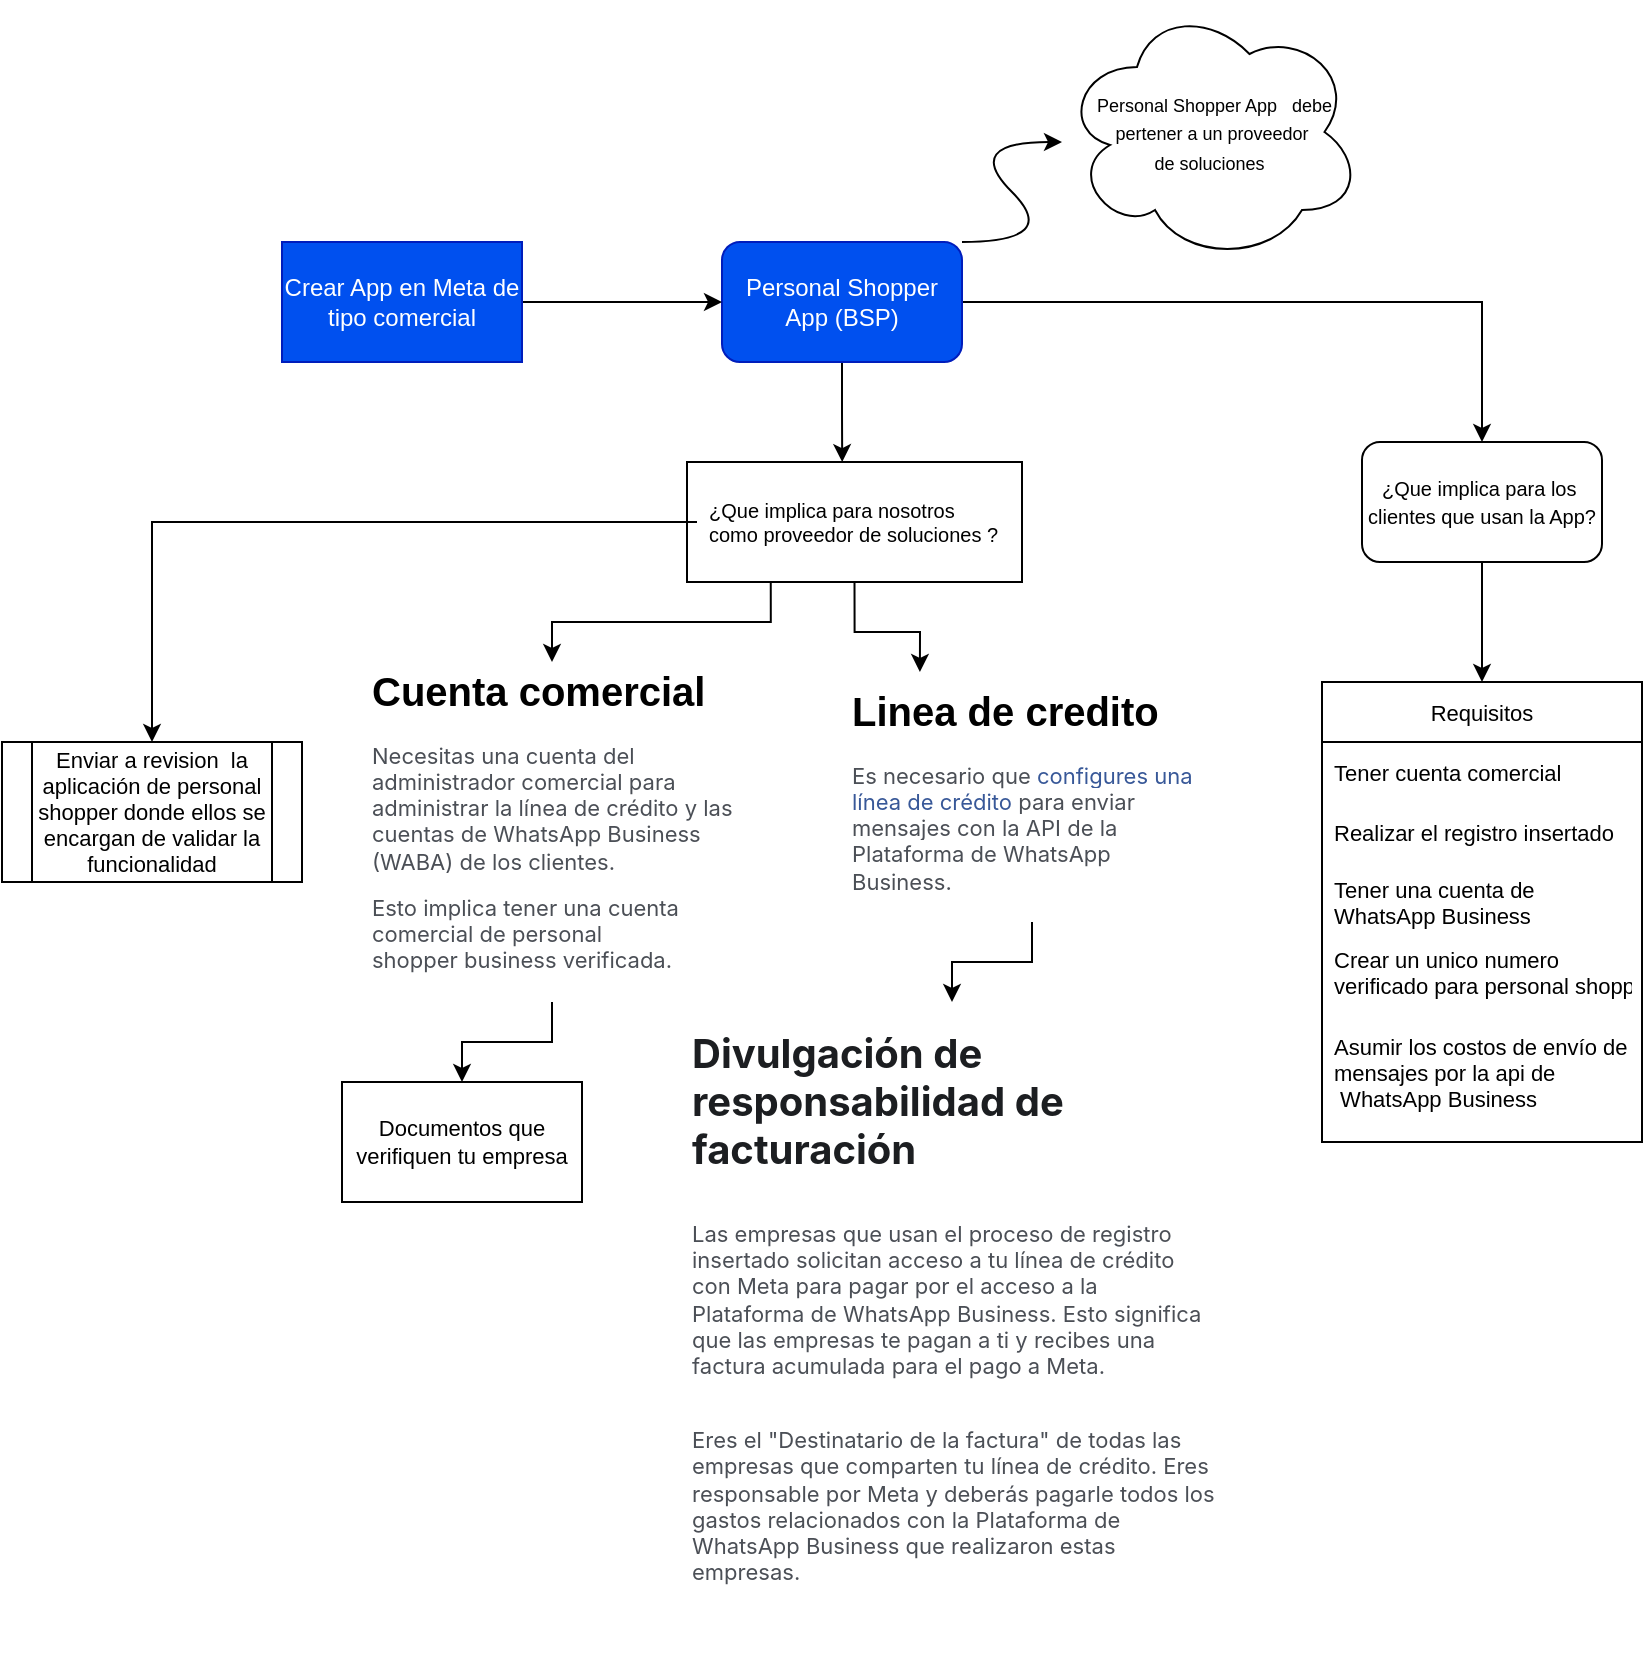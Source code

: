 <mxfile version="20.3.7" type="github">
  <diagram id="axkLbB_9V_NQQJHjQyQw" name="Página-1">
    <mxGraphModel dx="1702" dy="536" grid="1" gridSize="10" guides="1" tooltips="1" connect="1" arrows="1" fold="1" page="1" pageScale="1" pageWidth="827" pageHeight="1169" math="0" shadow="0">
      <root>
        <mxCell id="0" />
        <mxCell id="1" parent="0" />
        <mxCell id="kartLjXS2_xHecWkAKwR-21" style="edgeStyle=orthogonalEdgeStyle;rounded=0;orthogonalLoop=1;jettySize=auto;html=1;exitX=0.5;exitY=1;exitDx=0;exitDy=0;fontSize=10;" parent="1" source="kartLjXS2_xHecWkAKwR-2" edge="1">
          <mxGeometry relative="1" as="geometry">
            <mxPoint x="400.1" y="270.054" as="targetPoint" />
          </mxGeometry>
        </mxCell>
        <mxCell id="Y-nHlkq6my1EhL4j1iQC-20" style="edgeStyle=orthogonalEdgeStyle;rounded=0;orthogonalLoop=1;jettySize=auto;html=1;fontSize=11;" edge="1" parent="1" source="kartLjXS2_xHecWkAKwR-2" target="Y-nHlkq6my1EhL4j1iQC-1">
          <mxGeometry relative="1" as="geometry" />
        </mxCell>
        <mxCell id="kartLjXS2_xHecWkAKwR-2" value="Personal Shopper App (BSP)" style="rounded=1;whiteSpace=wrap;html=1;fillColor=#0050ef;fontColor=#ffffff;strokeColor=#001DBC;" parent="1" vertex="1">
          <mxGeometry x="340" y="160" width="120" height="60" as="geometry" />
        </mxCell>
        <mxCell id="kartLjXS2_xHecWkAKwR-7" style="edgeStyle=orthogonalEdgeStyle;rounded=0;orthogonalLoop=1;jettySize=auto;html=1;exitX=1;exitY=0.5;exitDx=0;exitDy=0;" parent="1" source="kartLjXS2_xHecWkAKwR-4" target="kartLjXS2_xHecWkAKwR-2" edge="1">
          <mxGeometry relative="1" as="geometry" />
        </mxCell>
        <mxCell id="kartLjXS2_xHecWkAKwR-4" value="Crear App en Meta de tipo comercial" style="rounded=0;whiteSpace=wrap;html=1;fillColor=#0050ef;fontColor=#ffffff;strokeColor=#001DBC;" parent="1" vertex="1">
          <mxGeometry x="120" y="160" width="120" height="60" as="geometry" />
        </mxCell>
        <mxCell id="kartLjXS2_xHecWkAKwR-14" value="" style="curved=1;endArrow=classic;html=1;rounded=0;fontSize=12;" parent="1" edge="1">
          <mxGeometry width="50" height="50" relative="1" as="geometry">
            <mxPoint x="460" y="160" as="sourcePoint" />
            <mxPoint x="510" y="110" as="targetPoint" />
            <Array as="points">
              <mxPoint x="510" y="160" />
              <mxPoint x="460" y="110" />
            </Array>
          </mxGeometry>
        </mxCell>
        <mxCell id="kartLjXS2_xHecWkAKwR-16" value="&lt;div style=&quot;&quot;&gt;&lt;span style=&quot;font-size: 9px; white-space: pre;&quot;&gt; &lt;/span&gt;&lt;span style=&quot;font-size: 9px;&quot;&gt;Personal Shopper App &lt;/span&gt;&lt;span style=&quot;font-size: 9px; white-space: pre;&quot;&gt;  &lt;/span&gt;&lt;span style=&quot;font-size: 9px;&quot;&gt;debe pertener a un proveedor de&amp;nbsp;&lt;/span&gt;&lt;span style=&quot;font-size: 9px;&quot;&gt;soluciones&amp;nbsp;&lt;/span&gt;&lt;/div&gt;" style="ellipse;shape=cloud;whiteSpace=wrap;html=1;fontSize=12;align=center;" parent="1" vertex="1">
          <mxGeometry x="510" y="40" width="150" height="130" as="geometry" />
        </mxCell>
        <mxCell id="kartLjXS2_xHecWkAKwR-30" style="edgeStyle=orthogonalEdgeStyle;rounded=0;orthogonalLoop=1;jettySize=auto;html=1;exitX=0.5;exitY=1;exitDx=0;exitDy=0;entryX=0.205;entryY=-0.042;entryDx=0;entryDy=0;entryPerimeter=0;fontSize=11;" parent="1" source="kartLjXS2_xHecWkAKwR-24" target="kartLjXS2_xHecWkAKwR-27" edge="1">
          <mxGeometry relative="1" as="geometry" />
        </mxCell>
        <mxCell id="kartLjXS2_xHecWkAKwR-31" style="edgeStyle=orthogonalEdgeStyle;rounded=0;orthogonalLoop=1;jettySize=auto;html=1;exitX=0.25;exitY=1;exitDx=0;exitDy=0;fontSize=11;" parent="1" source="kartLjXS2_xHecWkAKwR-24" target="kartLjXS2_xHecWkAKwR-26" edge="1">
          <mxGeometry relative="1" as="geometry" />
        </mxCell>
        <mxCell id="kartLjXS2_xHecWkAKwR-24" value="" style="whiteSpace=wrap;html=1;fontSize=10;" parent="1" vertex="1">
          <mxGeometry x="322.5" y="270" width="167.5" height="60" as="geometry" />
        </mxCell>
        <mxCell id="Y-nHlkq6my1EhL4j1iQC-25" style="edgeStyle=orthogonalEdgeStyle;rounded=0;orthogonalLoop=1;jettySize=auto;html=1;exitX=0;exitY=0.5;exitDx=0;exitDy=0;fontSize=11;" edge="1" parent="1" source="kartLjXS2_xHecWkAKwR-22" target="Y-nHlkq6my1EhL4j1iQC-26">
          <mxGeometry relative="1" as="geometry">
            <mxPoint x="70" y="440" as="targetPoint" />
          </mxGeometry>
        </mxCell>
        <mxCell id="kartLjXS2_xHecWkAKwR-22" value="¿Que implica para nosotros &#xa;como proveedor de soluciones ?" style="text;strokeColor=none;fillColor=none;align=left;verticalAlign=middle;spacingLeft=4;spacingRight=4;overflow=hidden;points=[[0,0.5],[1,0.5]];portConstraint=eastwest;rotatable=0;fontSize=10;" parent="1" vertex="1">
          <mxGeometry x="327.5" y="280" width="162.5" height="40" as="geometry" />
        </mxCell>
        <mxCell id="Y-nHlkq6my1EhL4j1iQC-24" value="" style="edgeStyle=orthogonalEdgeStyle;rounded=0;orthogonalLoop=1;jettySize=auto;html=1;fontSize=11;" edge="1" parent="1" source="kartLjXS2_xHecWkAKwR-26" target="Y-nHlkq6my1EhL4j1iQC-23">
          <mxGeometry relative="1" as="geometry" />
        </mxCell>
        <mxCell id="kartLjXS2_xHecWkAKwR-26" value="&lt;h1&gt;Cuenta comercial&lt;/h1&gt;&lt;p&gt;&lt;span style=&quot;caret-color: rgb(75, 79, 86); color: rgb(75, 79, 86); font-family: &amp;quot;Graphik LCG Web&amp;quot;, &amp;quot;Graphik Arabic Web Regular&amp;quot;, -apple-system, BlinkMacSystemFont, &amp;quot;Helvetica Neue&amp;quot;, Helvetica, Arial, &amp;quot;Lucida Grande&amp;quot;, sans-serif; background-color: rgb(255, 255, 255);&quot;&gt;&lt;font style=&quot;font-size: 11px;&quot;&gt;Necesitas una cuenta del administrador comercial para administrar la línea de crédito y las cuentas de WhatsApp Business (WABA) de los clientes.&lt;/font&gt;&lt;/span&gt;&lt;br&gt;&lt;/p&gt;&lt;p&gt;&lt;span style=&quot;background-color: rgb(255, 255, 255);&quot;&gt;&lt;font&gt;&lt;font face=&quot;Graphik LCG Web, Graphik Arabic Web Regular, -apple-system, BlinkMacSystemFont, Helvetica Neue, Helvetica, Arial, Lucida Grande, sans-serif&quot; color=&quot;#4b4f56&quot;&gt;&lt;span style=&quot;caret-color: rgb(75, 79, 86); font-size: 11px;&quot;&gt;Esto implica tener una cuenta comercial de personal shopper&amp;nbsp;business verificada.&lt;/span&gt;&lt;/font&gt;&lt;/font&gt;&lt;/span&gt;&lt;/p&gt;" style="text;html=1;strokeColor=none;fillColor=none;spacing=5;spacingTop=-20;whiteSpace=wrap;overflow=hidden;rounded=0;fontSize=10;" parent="1" vertex="1">
          <mxGeometry x="160" y="370" width="190" height="170" as="geometry" />
        </mxCell>
        <mxCell id="kartLjXS2_xHecWkAKwR-34" value="" style="edgeStyle=orthogonalEdgeStyle;rounded=0;orthogonalLoop=1;jettySize=auto;html=1;fontSize=11;" parent="1" source="kartLjXS2_xHecWkAKwR-27" target="kartLjXS2_xHecWkAKwR-33" edge="1">
          <mxGeometry relative="1" as="geometry" />
        </mxCell>
        <mxCell id="kartLjXS2_xHecWkAKwR-27" value="&lt;h1&gt;Linea de credito&lt;/h1&gt;&lt;p style=&quot;font-size: 11px;&quot;&gt;&lt;span style=&quot;caret-color: rgb(75, 79, 86); color: rgb(75, 79, 86); font-family: &amp;quot;Graphik LCG Web&amp;quot;, &amp;quot;Graphik Arabic Web Regular&amp;quot;, -apple-system, BlinkMacSystemFont, &amp;quot;Helvetica Neue&amp;quot;, Helvetica, Arial, &amp;quot;Lucida Grande&amp;quot;, sans-serif; background-color: rgb(255, 255, 255);&quot;&gt;Es necesario que&amp;nbsp;&lt;/span&gt;&lt;a style=&quot;color: rgb(56, 88, 152); cursor: pointer; text-decoration: none; font-family: &amp;quot;Graphik LCG Web&amp;quot;, &amp;quot;Graphik Arabic Web Regular&amp;quot;, -apple-system, BlinkMacSystemFont, &amp;quot;Helvetica Neue&amp;quot;, Helvetica, Arial, &amp;quot;Lucida Grande&amp;quot;, sans-serif;&quot; href=&quot;https://www.facebook.com/business/help/1684730811624773?id=2129163877102343&quot;&gt;configures una línea de crédito&lt;/a&gt;&lt;span style=&quot;caret-color: rgb(75, 79, 86); color: rgb(75, 79, 86); font-family: &amp;quot;Graphik LCG Web&amp;quot;, &amp;quot;Graphik Arabic Web Regular&amp;quot;, -apple-system, BlinkMacSystemFont, &amp;quot;Helvetica Neue&amp;quot;, Helvetica, Arial, &amp;quot;Lucida Grande&amp;quot;, sans-serif; background-color: rgb(255, 255, 255);&quot;&gt;&amp;nbsp;para enviar mensajes con la API de la Plataforma de WhatsApp Business.&lt;/span&gt;&lt;br&gt;&lt;/p&gt;&lt;p style=&quot;font-size: 11px;&quot;&gt;&lt;span style=&quot;caret-color: rgb(75, 79, 86); color: rgb(75, 79, 86); font-family: &amp;quot;Graphik LCG Web&amp;quot;, &amp;quot;Graphik Arabic Web Regular&amp;quot;, -apple-system, BlinkMacSystemFont, &amp;quot;Helvetica Neue&amp;quot;, Helvetica, Arial, &amp;quot;Lucida Grande&amp;quot;, sans-serif; background-color: rgb(255, 255, 255);&quot;&gt;&lt;br&gt;&lt;/span&gt;&lt;/p&gt;" style="text;html=1;strokeColor=none;fillColor=none;spacing=5;spacingTop=-20;whiteSpace=wrap;overflow=hidden;rounded=0;fontSize=10;" parent="1" vertex="1">
          <mxGeometry x="400" y="380" width="190" height="120" as="geometry" />
        </mxCell>
        <mxCell id="kartLjXS2_xHecWkAKwR-33" value="&lt;h2 style=&quot;color: rgb(28, 30, 33); font-size: 20px; margin: 24px 0px; padding: 0px; line-height: 24px; font-family: &amp;quot;Graphik LCG Web&amp;quot;, &amp;quot;Graphik Arabic Web Regular&amp;quot;, -apple-system, BlinkMacSystemFont, &amp;quot;Helvetica Neue&amp;quot;, Helvetica, Arial, &amp;quot;Lucida Grande&amp;quot;, sans-serif;&quot; id=&quot;divulgaci-n-de-responsabilidad-de-facturaci-n&quot;&gt;Divulgación de responsabilidad de facturación&lt;/h2&gt;&lt;p style=&quot;margin: 0px 0px 24px; caret-color: rgb(75, 79, 86); color: rgb(75, 79, 86); font-family: &amp;quot;Graphik LCG Web&amp;quot;, &amp;quot;Graphik Arabic Web Regular&amp;quot;, -apple-system, BlinkMacSystemFont, &amp;quot;Helvetica Neue&amp;quot;, Helvetica, Arial, &amp;quot;Lucida Grande&amp;quot;, sans-serif;&quot;&gt;&lt;font style=&quot;font-size: 11px;&quot;&gt;Las empresas que usan el proceso de registro insertado solicitan acceso a tu línea de crédito con Meta para pagar por el acceso a la Plataforma de WhatsApp Business.&amp;nbsp;Esto significa que las empresas te pagan a ti y recibes una factura acumulada para el pago a Meta.&lt;/font&gt;&lt;/p&gt;&lt;p style=&quot;margin: 0px 0px 24px; caret-color: rgb(75, 79, 86); color: rgb(75, 79, 86); font-family: &amp;quot;Graphik LCG Web&amp;quot;, &amp;quot;Graphik Arabic Web Regular&amp;quot;, -apple-system, BlinkMacSystemFont, &amp;quot;Helvetica Neue&amp;quot;, Helvetica, Arial, &amp;quot;Lucida Grande&amp;quot;, sans-serif;&quot;&gt;&lt;font style=&quot;font-size: 11px;&quot;&gt;Eres el &quot;Destinatario de la factura&quot; de todas las empresas que comparten tu línea de crédito. Eres responsable por Meta y deberás pagarle todos los gastos relacionados con la Plataforma de WhatsApp Business que realizaron estas empresas.&lt;/font&gt;&lt;/p&gt;" style="text;html=1;strokeColor=none;fillColor=none;spacing=5;spacingTop=-20;whiteSpace=wrap;overflow=hidden;rounded=0;fontSize=11;" parent="1" vertex="1">
          <mxGeometry x="320" y="540" width="270" height="325" as="geometry" />
        </mxCell>
        <mxCell id="Y-nHlkq6my1EhL4j1iQC-10" style="edgeStyle=orthogonalEdgeStyle;rounded=0;orthogonalLoop=1;jettySize=auto;html=1;exitX=0.5;exitY=1;exitDx=0;exitDy=0;entryX=0.5;entryY=0;entryDx=0;entryDy=0;fontSize=11;" edge="1" parent="1" source="Y-nHlkq6my1EhL4j1iQC-1" target="Y-nHlkq6my1EhL4j1iQC-5">
          <mxGeometry relative="1" as="geometry" />
        </mxCell>
        <mxCell id="Y-nHlkq6my1EhL4j1iQC-1" value="&lt;span style=&quot;font-size: 10px; text-align: left;&quot;&gt;¿Que implica para los&amp;nbsp;&lt;/span&gt;&lt;br style=&quot;padding: 0px; margin: 0px; font-size: 10px; text-align: left;&quot;&gt;&lt;span style=&quot;font-size: 10px; text-align: left;&quot;&gt;clientes que usan la App?&lt;/span&gt;" style="rounded=1;whiteSpace=wrap;html=1;fontSize=11;" vertex="1" parent="1">
          <mxGeometry x="660" y="260" width="120" height="60" as="geometry" />
        </mxCell>
        <mxCell id="Y-nHlkq6my1EhL4j1iQC-5" value="Requisitos" style="swimlane;fontStyle=0;childLayout=stackLayout;horizontal=1;startSize=30;horizontalStack=0;resizeParent=1;resizeParentMax=0;resizeLast=0;collapsible=1;marginBottom=0;fontSize=11;" vertex="1" parent="1">
          <mxGeometry x="640" y="380" width="160" height="230" as="geometry">
            <mxRectangle x="645" y="370" width="90" height="30" as="alternateBounds" />
          </mxGeometry>
        </mxCell>
        <mxCell id="Y-nHlkq6my1EhL4j1iQC-6" value="Tener cuenta comercial" style="text;strokeColor=none;fillColor=none;align=left;verticalAlign=middle;spacingLeft=4;spacingRight=4;overflow=hidden;points=[[0,0.5],[1,0.5]];portConstraint=eastwest;rotatable=0;fontSize=11;" vertex="1" parent="Y-nHlkq6my1EhL4j1iQC-5">
          <mxGeometry y="30" width="160" height="30" as="geometry" />
        </mxCell>
        <mxCell id="Y-nHlkq6my1EhL4j1iQC-7" value="Realizar el registro insertado" style="text;strokeColor=none;fillColor=none;align=left;verticalAlign=middle;spacingLeft=4;spacingRight=4;overflow=hidden;points=[[0,0.5],[1,0.5]];portConstraint=eastwest;rotatable=0;fontSize=11;" vertex="1" parent="Y-nHlkq6my1EhL4j1iQC-5">
          <mxGeometry y="60" width="160" height="30" as="geometry" />
        </mxCell>
        <mxCell id="Y-nHlkq6my1EhL4j1iQC-19" value="Tener una cuenta de &#xa;WhatsApp Business" style="text;strokeColor=none;fillColor=none;align=left;verticalAlign=middle;spacingLeft=4;spacingRight=4;overflow=hidden;points=[[0,0.5],[1,0.5]];portConstraint=eastwest;rotatable=0;fontSize=11;" vertex="1" parent="Y-nHlkq6my1EhL4j1iQC-5">
          <mxGeometry y="90" width="160" height="40" as="geometry" />
        </mxCell>
        <mxCell id="Y-nHlkq6my1EhL4j1iQC-8" value="Crear un unico numero &#xa;verificado para personal shopper" style="text;strokeColor=none;fillColor=none;align=left;verticalAlign=middle;spacingLeft=4;spacingRight=4;overflow=hidden;points=[[0,0.5],[1,0.5]];portConstraint=eastwest;rotatable=0;fontSize=11;horizontal=1;" vertex="1" parent="Y-nHlkq6my1EhL4j1iQC-5">
          <mxGeometry y="130" width="160" height="30" as="geometry" />
        </mxCell>
        <mxCell id="Y-nHlkq6my1EhL4j1iQC-18" value="Asumir los costos de envío de&#xa;mensajes por la api de&#xa; WhatsApp Business" style="text;strokeColor=none;fillColor=none;align=left;verticalAlign=middle;spacingLeft=4;spacingRight=4;overflow=hidden;points=[[0,0.5],[1,0.5]];portConstraint=eastwest;rotatable=0;fontSize=11;horizontal=1;" vertex="1" parent="Y-nHlkq6my1EhL4j1iQC-5">
          <mxGeometry y="160" width="160" height="70" as="geometry" />
        </mxCell>
        <mxCell id="Y-nHlkq6my1EhL4j1iQC-23" value="Documentos que verifiquen tu empresa" style="whiteSpace=wrap;html=1;fontSize=11;" vertex="1" parent="1">
          <mxGeometry x="150" y="580" width="120" height="60" as="geometry" />
        </mxCell>
        <mxCell id="Y-nHlkq6my1EhL4j1iQC-26" value="Enviar a revision &amp;nbsp;la aplicación de personal shopper donde ellos se encargan de validar la funcionalidad" style="shape=process;whiteSpace=wrap;html=1;backgroundOutline=1;fontSize=11;" vertex="1" parent="1">
          <mxGeometry x="-20" y="410" width="150" height="70" as="geometry" />
        </mxCell>
      </root>
    </mxGraphModel>
  </diagram>
</mxfile>
